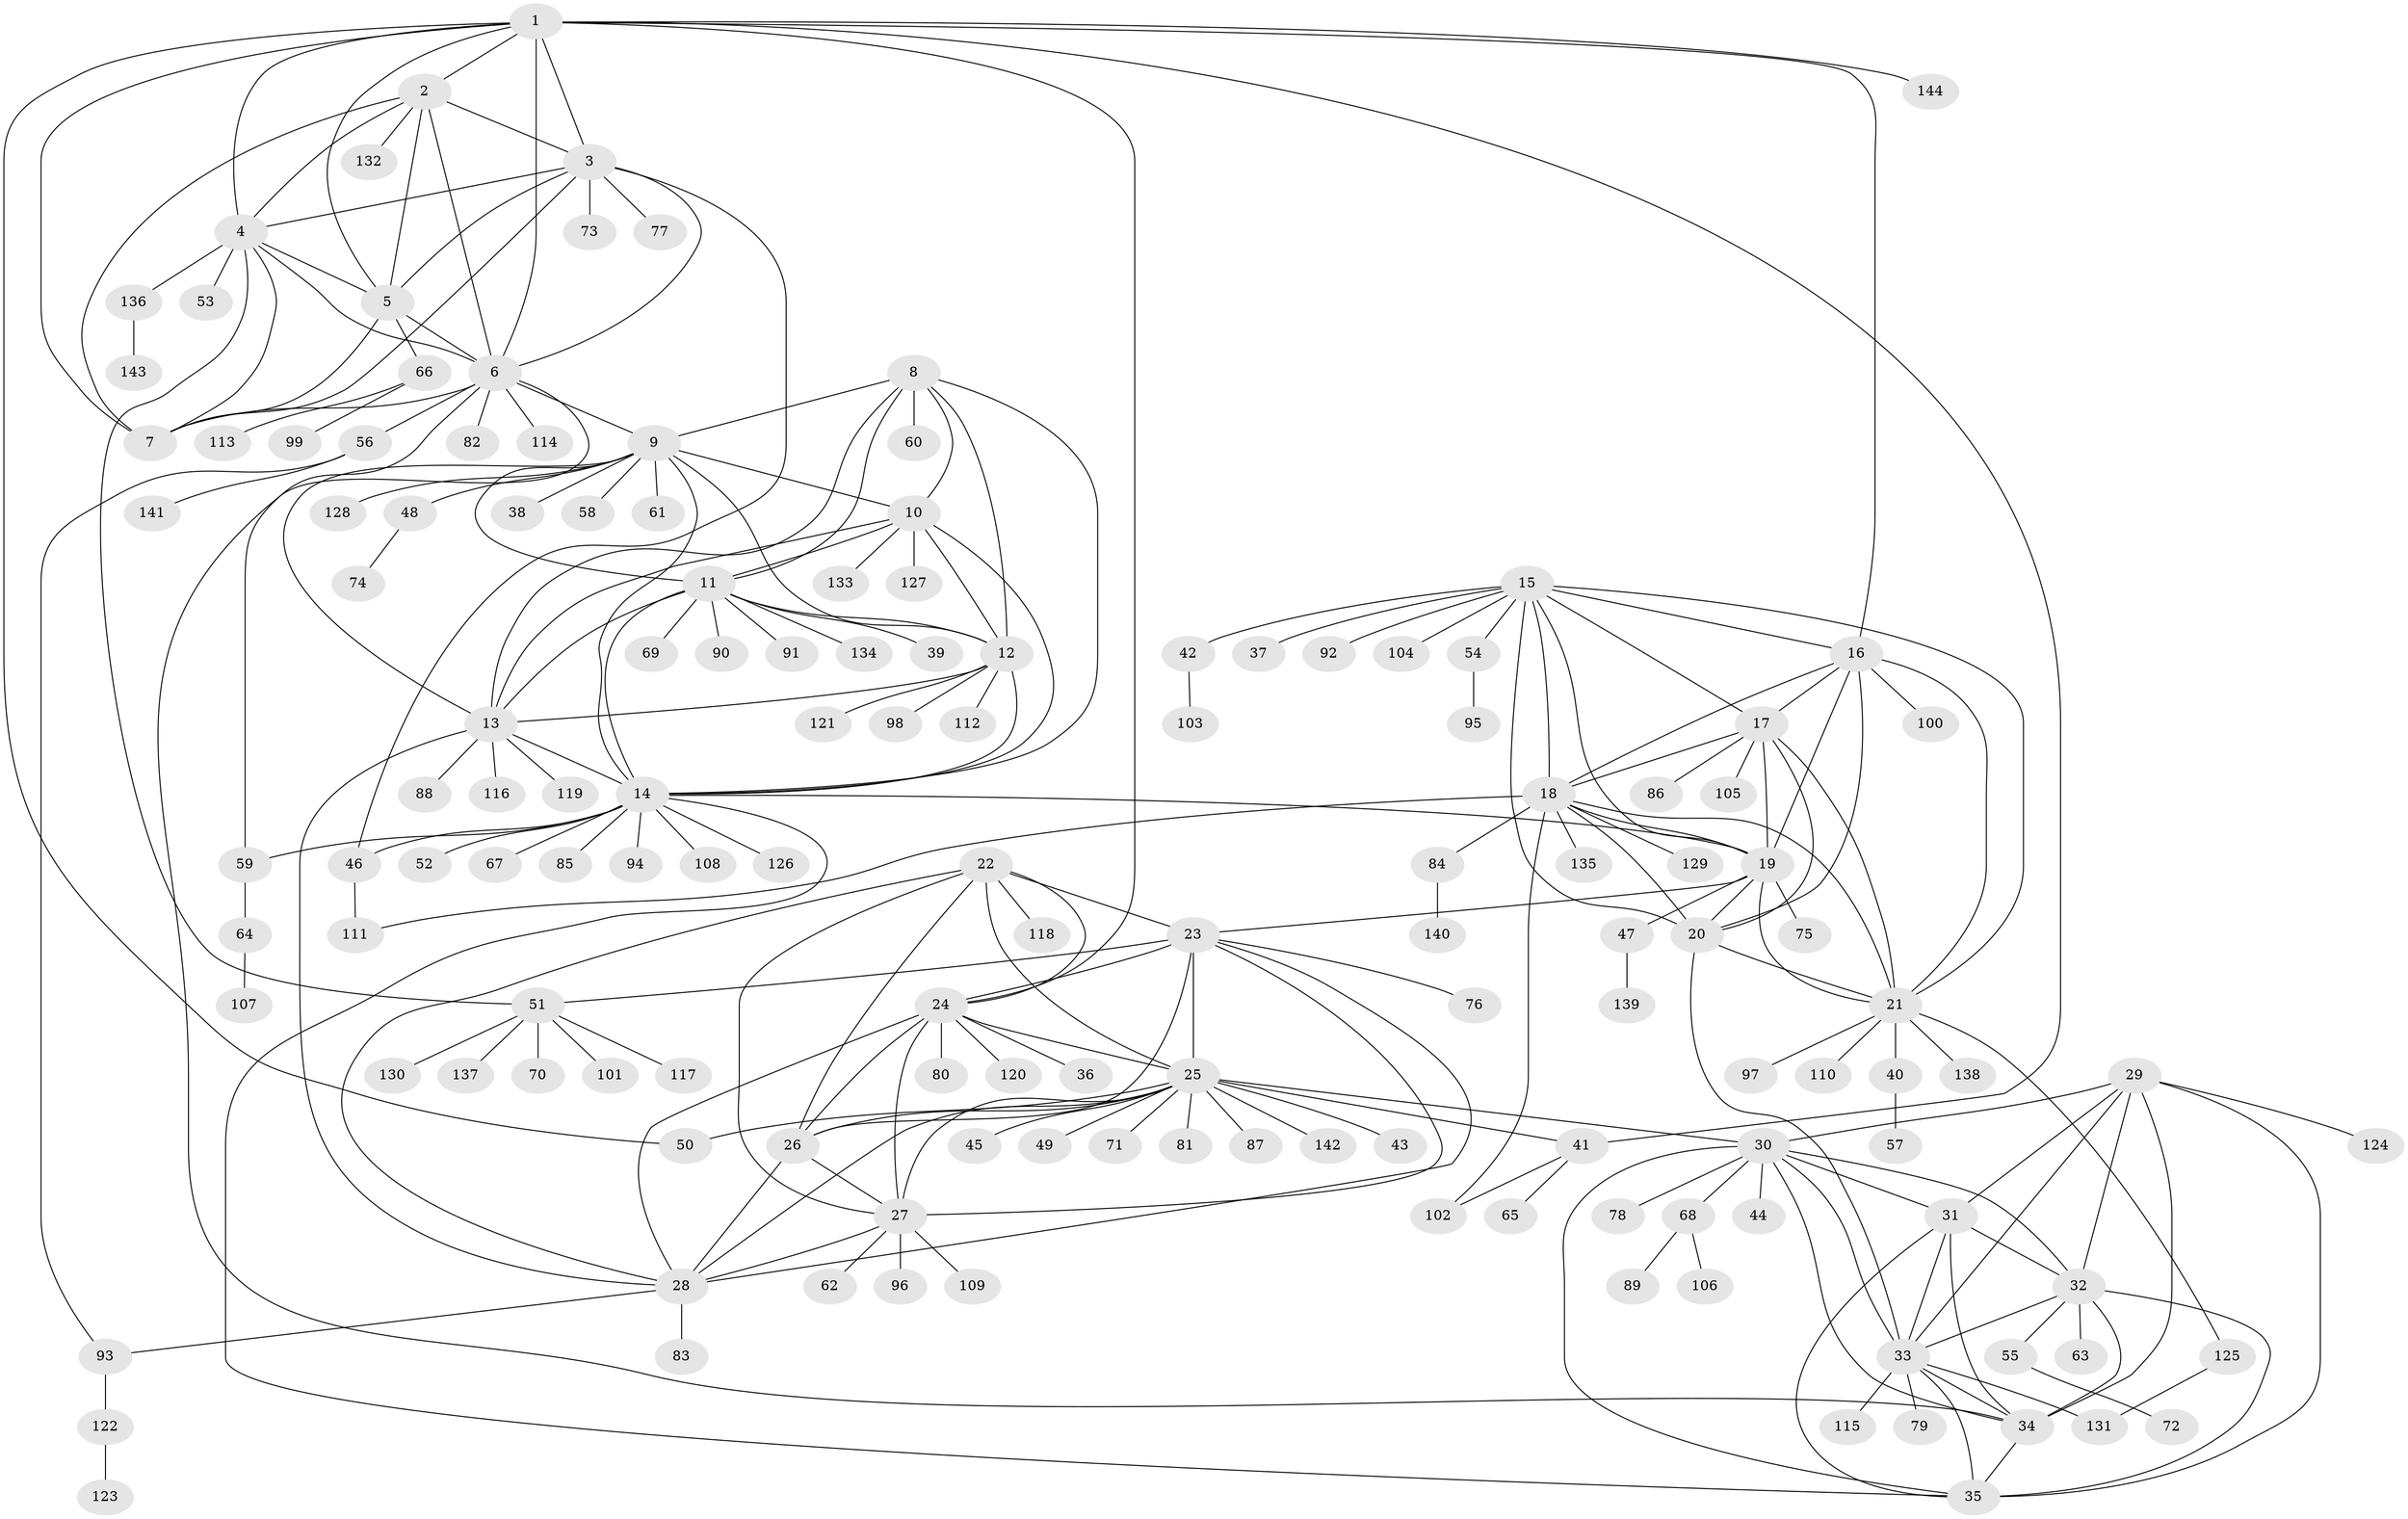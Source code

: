 // Generated by graph-tools (version 1.1) at 2025/37/03/09/25 02:37:12]
// undirected, 144 vertices, 233 edges
graph export_dot {
graph [start="1"]
  node [color=gray90,style=filled];
  1;
  2;
  3;
  4;
  5;
  6;
  7;
  8;
  9;
  10;
  11;
  12;
  13;
  14;
  15;
  16;
  17;
  18;
  19;
  20;
  21;
  22;
  23;
  24;
  25;
  26;
  27;
  28;
  29;
  30;
  31;
  32;
  33;
  34;
  35;
  36;
  37;
  38;
  39;
  40;
  41;
  42;
  43;
  44;
  45;
  46;
  47;
  48;
  49;
  50;
  51;
  52;
  53;
  54;
  55;
  56;
  57;
  58;
  59;
  60;
  61;
  62;
  63;
  64;
  65;
  66;
  67;
  68;
  69;
  70;
  71;
  72;
  73;
  74;
  75;
  76;
  77;
  78;
  79;
  80;
  81;
  82;
  83;
  84;
  85;
  86;
  87;
  88;
  89;
  90;
  91;
  92;
  93;
  94;
  95;
  96;
  97;
  98;
  99;
  100;
  101;
  102;
  103;
  104;
  105;
  106;
  107;
  108;
  109;
  110;
  111;
  112;
  113;
  114;
  115;
  116;
  117;
  118;
  119;
  120;
  121;
  122;
  123;
  124;
  125;
  126;
  127;
  128;
  129;
  130;
  131;
  132;
  133;
  134;
  135;
  136;
  137;
  138;
  139;
  140;
  141;
  142;
  143;
  144;
  1 -- 2;
  1 -- 3;
  1 -- 4;
  1 -- 5;
  1 -- 6;
  1 -- 7;
  1 -- 16;
  1 -- 24;
  1 -- 41;
  1 -- 50;
  1 -- 144;
  2 -- 3;
  2 -- 4;
  2 -- 5;
  2 -- 6;
  2 -- 7;
  2 -- 132;
  3 -- 4;
  3 -- 5;
  3 -- 6;
  3 -- 7;
  3 -- 46;
  3 -- 73;
  3 -- 77;
  4 -- 5;
  4 -- 6;
  4 -- 7;
  4 -- 51;
  4 -- 53;
  4 -- 136;
  5 -- 6;
  5 -- 7;
  5 -- 66;
  6 -- 7;
  6 -- 9;
  6 -- 34;
  6 -- 56;
  6 -- 59;
  6 -- 82;
  6 -- 114;
  8 -- 9;
  8 -- 10;
  8 -- 11;
  8 -- 12;
  8 -- 13;
  8 -- 14;
  8 -- 60;
  9 -- 10;
  9 -- 11;
  9 -- 12;
  9 -- 13;
  9 -- 14;
  9 -- 38;
  9 -- 48;
  9 -- 58;
  9 -- 61;
  9 -- 128;
  10 -- 11;
  10 -- 12;
  10 -- 13;
  10 -- 14;
  10 -- 127;
  10 -- 133;
  11 -- 12;
  11 -- 13;
  11 -- 14;
  11 -- 39;
  11 -- 69;
  11 -- 90;
  11 -- 91;
  11 -- 134;
  12 -- 13;
  12 -- 14;
  12 -- 98;
  12 -- 112;
  12 -- 121;
  13 -- 14;
  13 -- 28;
  13 -- 88;
  13 -- 116;
  13 -- 119;
  14 -- 19;
  14 -- 35;
  14 -- 46;
  14 -- 52;
  14 -- 59;
  14 -- 67;
  14 -- 85;
  14 -- 94;
  14 -- 108;
  14 -- 126;
  15 -- 16;
  15 -- 17;
  15 -- 18;
  15 -- 19;
  15 -- 20;
  15 -- 21;
  15 -- 37;
  15 -- 42;
  15 -- 54;
  15 -- 92;
  15 -- 104;
  16 -- 17;
  16 -- 18;
  16 -- 19;
  16 -- 20;
  16 -- 21;
  16 -- 100;
  17 -- 18;
  17 -- 19;
  17 -- 20;
  17 -- 21;
  17 -- 86;
  17 -- 105;
  18 -- 19;
  18 -- 20;
  18 -- 21;
  18 -- 84;
  18 -- 102;
  18 -- 111;
  18 -- 129;
  18 -- 135;
  19 -- 20;
  19 -- 21;
  19 -- 23;
  19 -- 47;
  19 -- 75;
  20 -- 21;
  20 -- 33;
  21 -- 40;
  21 -- 97;
  21 -- 110;
  21 -- 125;
  21 -- 138;
  22 -- 23;
  22 -- 24;
  22 -- 25;
  22 -- 26;
  22 -- 27;
  22 -- 28;
  22 -- 118;
  23 -- 24;
  23 -- 25;
  23 -- 26;
  23 -- 27;
  23 -- 28;
  23 -- 51;
  23 -- 76;
  24 -- 25;
  24 -- 26;
  24 -- 27;
  24 -- 28;
  24 -- 36;
  24 -- 80;
  24 -- 120;
  25 -- 26;
  25 -- 27;
  25 -- 28;
  25 -- 30;
  25 -- 41;
  25 -- 43;
  25 -- 45;
  25 -- 49;
  25 -- 50;
  25 -- 71;
  25 -- 81;
  25 -- 87;
  25 -- 142;
  26 -- 27;
  26 -- 28;
  27 -- 28;
  27 -- 62;
  27 -- 96;
  27 -- 109;
  28 -- 83;
  28 -- 93;
  29 -- 30;
  29 -- 31;
  29 -- 32;
  29 -- 33;
  29 -- 34;
  29 -- 35;
  29 -- 124;
  30 -- 31;
  30 -- 32;
  30 -- 33;
  30 -- 34;
  30 -- 35;
  30 -- 44;
  30 -- 68;
  30 -- 78;
  31 -- 32;
  31 -- 33;
  31 -- 34;
  31 -- 35;
  32 -- 33;
  32 -- 34;
  32 -- 35;
  32 -- 55;
  32 -- 63;
  33 -- 34;
  33 -- 35;
  33 -- 79;
  33 -- 115;
  33 -- 131;
  34 -- 35;
  40 -- 57;
  41 -- 65;
  41 -- 102;
  42 -- 103;
  46 -- 111;
  47 -- 139;
  48 -- 74;
  51 -- 70;
  51 -- 101;
  51 -- 117;
  51 -- 130;
  51 -- 137;
  54 -- 95;
  55 -- 72;
  56 -- 93;
  56 -- 141;
  59 -- 64;
  64 -- 107;
  66 -- 99;
  66 -- 113;
  68 -- 89;
  68 -- 106;
  84 -- 140;
  93 -- 122;
  122 -- 123;
  125 -- 131;
  136 -- 143;
}
